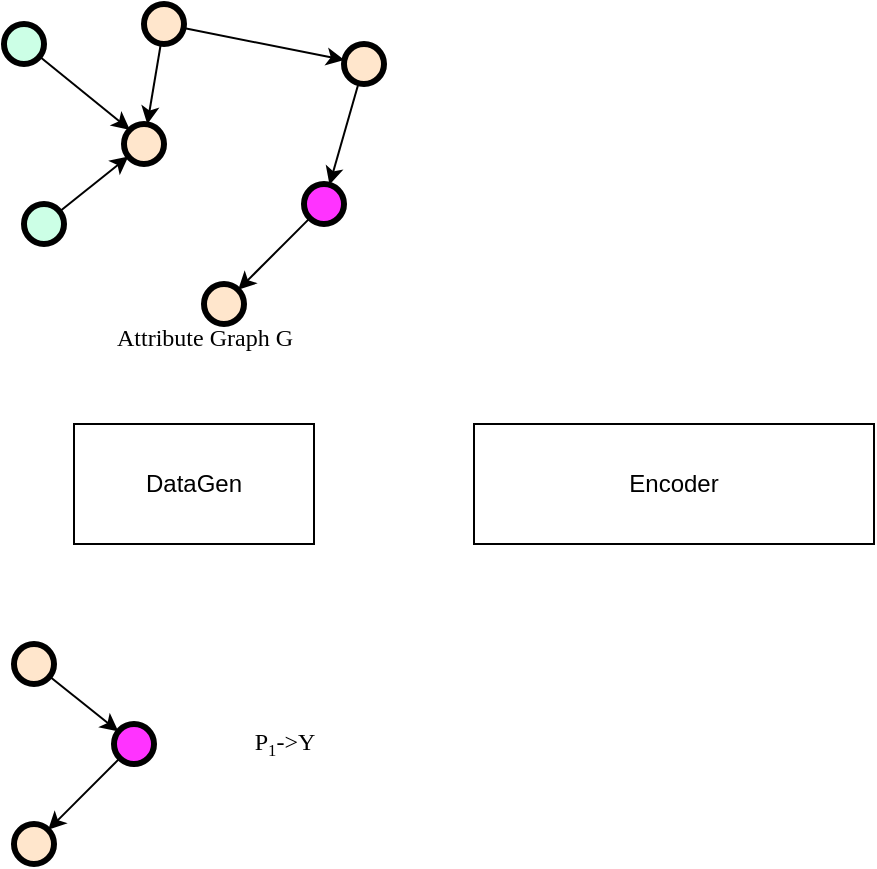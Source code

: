 <mxfile version="20.7.4" type="github"><diagram id="YgVjmNeeTJTMkVuTX1qY" name="第 1 页"><mxGraphModel dx="725" dy="1592" grid="1" gridSize="10" guides="1" tooltips="1" connect="1" arrows="1" fold="1" page="1" pageScale="1" pageWidth="827" pageHeight="1169" math="0" shadow="0"><root><mxCell id="0"/><mxCell id="1" parent="0"/><mxCell id="hbj6Zmw99jq0ys3fm93o-1" value="Encoder" style="rounded=0;whiteSpace=wrap;html=1;" vertex="1" parent="1"><mxGeometry x="470" y="180" width="200" height="60" as="geometry"/></mxCell><mxCell id="hbj6Zmw99jq0ys3fm93o-16" value="DataGen" style="rounded=0;whiteSpace=wrap;html=1;" vertex="1" parent="1"><mxGeometry x="270" y="180" width="120" height="60" as="geometry"/></mxCell><mxCell id="hbj6Zmw99jq0ys3fm93o-36" value="&lt;font face=&quot;Times New Roman&quot; style=&quot;font-size: 12px;&quot;&gt;Attribute Graph G&lt;/font&gt;" style="text;html=1;align=center;verticalAlign=middle;resizable=0;points=[];autosize=1;strokeColor=none;fillColor=none;fontSize=16;strokeWidth=3;" vertex="1" parent="1"><mxGeometry x="280" y="120" width="110" height="30" as="geometry"/></mxCell><mxCell id="hbj6Zmw99jq0ys3fm93o-37" value="" style="group" vertex="1" connectable="0" parent="1"><mxGeometry x="235" y="-30" width="190" height="160" as="geometry"/></mxCell><mxCell id="hbj6Zmw99jq0ys3fm93o-18" value="" style="ellipse;whiteSpace=wrap;html=1;aspect=fixed;fillColor=#ffe6cc;strokeColor=#000000;strokeWidth=3;" vertex="1" parent="hbj6Zmw99jq0ys3fm93o-37"><mxGeometry x="70" width="20" height="20" as="geometry"/></mxCell><mxCell id="hbj6Zmw99jq0ys3fm93o-19" value="" style="ellipse;whiteSpace=wrap;html=1;aspect=fixed;fillColor=#CCFFE6;strokeColor=#000000;strokeWidth=3;" vertex="1" parent="hbj6Zmw99jq0ys3fm93o-37"><mxGeometry y="10" width="20" height="20" as="geometry"/></mxCell><mxCell id="hbj6Zmw99jq0ys3fm93o-20" value="" style="ellipse;whiteSpace=wrap;html=1;aspect=fixed;fillColor=#ffe6cc;strokeColor=#000000;strokeWidth=3;" vertex="1" parent="hbj6Zmw99jq0ys3fm93o-37"><mxGeometry x="170" y="20" width="20" height="20" as="geometry"/></mxCell><mxCell id="hbj6Zmw99jq0ys3fm93o-29" style="edgeStyle=none;rounded=0;orthogonalLoop=1;jettySize=auto;html=1;" edge="1" parent="hbj6Zmw99jq0ys3fm93o-37" source="hbj6Zmw99jq0ys3fm93o-18" target="hbj6Zmw99jq0ys3fm93o-20"><mxGeometry relative="1" as="geometry"/></mxCell><mxCell id="hbj6Zmw99jq0ys3fm93o-21" value="" style="ellipse;whiteSpace=wrap;html=1;aspect=fixed;fillColor=#CCFFE6;strokeColor=#000000;strokeWidth=3;" vertex="1" parent="hbj6Zmw99jq0ys3fm93o-37"><mxGeometry x="10" y="100" width="20" height="20" as="geometry"/></mxCell><mxCell id="hbj6Zmw99jq0ys3fm93o-22" value="" style="ellipse;whiteSpace=wrap;html=1;aspect=fixed;fillColor=#ffe6cc;strokeColor=#000000;strokeWidth=3;" vertex="1" parent="hbj6Zmw99jq0ys3fm93o-37"><mxGeometry x="60" y="60" width="20" height="20" as="geometry"/></mxCell><mxCell id="hbj6Zmw99jq0ys3fm93o-28" style="rounded=0;orthogonalLoop=1;jettySize=auto;html=1;" edge="1" parent="hbj6Zmw99jq0ys3fm93o-37" source="hbj6Zmw99jq0ys3fm93o-18" target="hbj6Zmw99jq0ys3fm93o-22"><mxGeometry relative="1" as="geometry"/></mxCell><mxCell id="hbj6Zmw99jq0ys3fm93o-33" style="edgeStyle=none;rounded=0;orthogonalLoop=1;jettySize=auto;html=1;entryX=0;entryY=0;entryDx=0;entryDy=0;" edge="1" parent="hbj6Zmw99jq0ys3fm93o-37" source="hbj6Zmw99jq0ys3fm93o-19" target="hbj6Zmw99jq0ys3fm93o-22"><mxGeometry relative="1" as="geometry"/></mxCell><mxCell id="hbj6Zmw99jq0ys3fm93o-32" style="edgeStyle=none;rounded=0;orthogonalLoop=1;jettySize=auto;html=1;" edge="1" parent="hbj6Zmw99jq0ys3fm93o-37" source="hbj6Zmw99jq0ys3fm93o-21" target="hbj6Zmw99jq0ys3fm93o-22"><mxGeometry relative="1" as="geometry"/></mxCell><mxCell id="hbj6Zmw99jq0ys3fm93o-23" value="" style="ellipse;whiteSpace=wrap;html=1;aspect=fixed;fillColor=#FF33FF;strokeColor=#000000;strokeWidth=3;" vertex="1" parent="hbj6Zmw99jq0ys3fm93o-37"><mxGeometry x="150" y="90" width="20" height="20" as="geometry"/></mxCell><mxCell id="hbj6Zmw99jq0ys3fm93o-30" style="edgeStyle=none;rounded=0;orthogonalLoop=1;jettySize=auto;html=1;" edge="1" parent="hbj6Zmw99jq0ys3fm93o-37" source="hbj6Zmw99jq0ys3fm93o-20" target="hbj6Zmw99jq0ys3fm93o-23"><mxGeometry relative="1" as="geometry"/></mxCell><mxCell id="hbj6Zmw99jq0ys3fm93o-26" value="" style="ellipse;whiteSpace=wrap;html=1;aspect=fixed;fillColor=#ffe6cc;strokeColor=#000000;strokeWidth=3;" vertex="1" parent="hbj6Zmw99jq0ys3fm93o-37"><mxGeometry x="100" y="140" width="20" height="20" as="geometry"/></mxCell><mxCell id="hbj6Zmw99jq0ys3fm93o-31" style="edgeStyle=none;rounded=0;orthogonalLoop=1;jettySize=auto;html=1;" edge="1" parent="hbj6Zmw99jq0ys3fm93o-37" source="hbj6Zmw99jq0ys3fm93o-23" target="hbj6Zmw99jq0ys3fm93o-26"><mxGeometry relative="1" as="geometry"/></mxCell><mxCell id="hbj6Zmw99jq0ys3fm93o-42" value="" style="ellipse;whiteSpace=wrap;html=1;aspect=fixed;fillColor=#ffe6cc;strokeColor=#000000;strokeWidth=3;container=0;" vertex="1" parent="1"><mxGeometry x="240" y="290" width="20" height="20" as="geometry"/></mxCell><mxCell id="hbj6Zmw99jq0ys3fm93o-49" value="" style="ellipse;whiteSpace=wrap;html=1;aspect=fixed;fillColor=#FF33FF;strokeColor=#000000;strokeWidth=3;container=0;" vertex="1" parent="1"><mxGeometry x="290" y="330" width="20" height="20" as="geometry"/></mxCell><mxCell id="hbj6Zmw99jq0ys3fm93o-50" style="edgeStyle=none;rounded=0;orthogonalLoop=1;jettySize=auto;html=1;" edge="1" parent="1" source="hbj6Zmw99jq0ys3fm93o-42" target="hbj6Zmw99jq0ys3fm93o-49"><mxGeometry relative="1" as="geometry"/></mxCell><mxCell id="hbj6Zmw99jq0ys3fm93o-51" value="" style="ellipse;whiteSpace=wrap;html=1;aspect=fixed;fillColor=#ffe6cc;strokeColor=#000000;strokeWidth=3;container=0;" vertex="1" parent="1"><mxGeometry x="240" y="380" width="20" height="20" as="geometry"/></mxCell><mxCell id="hbj6Zmw99jq0ys3fm93o-52" style="edgeStyle=none;rounded=0;orthogonalLoop=1;jettySize=auto;html=1;" edge="1" parent="1" source="hbj6Zmw99jq0ys3fm93o-49" target="hbj6Zmw99jq0ys3fm93o-51"><mxGeometry relative="1" as="geometry"/></mxCell><mxCell id="hbj6Zmw99jq0ys3fm93o-53" value="P&lt;span style=&quot;font-size: 10px;&quot;&gt;&lt;sub&gt;1&lt;/sub&gt;&lt;/span&gt;-&amp;gt;Y" style="text;html=1;align=center;verticalAlign=middle;resizable=0;points=[];autosize=1;strokeColor=none;fillColor=none;fontSize=12;fontFamily=Times New Roman;" vertex="1" parent="1"><mxGeometry x="345" y="325" width="60" height="30" as="geometry"/></mxCell></root></mxGraphModel></diagram></mxfile>